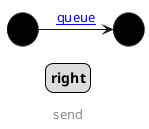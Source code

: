 @startuml
skinparam card {
    BorderThickness 0.5
    BackgroundColor 0
    RoundCorner 50
    FontSize 20
}

skinparam legend {
    FontStyle bold
}

skinparam footer {
    FontSize 13
}

card "×" as s1
card 1 as s2

s1 -> s2: [[/work/transaction-types/queue-example/diagrams/queue-client/{queue} queue]]

legend right
footer send
@enduml